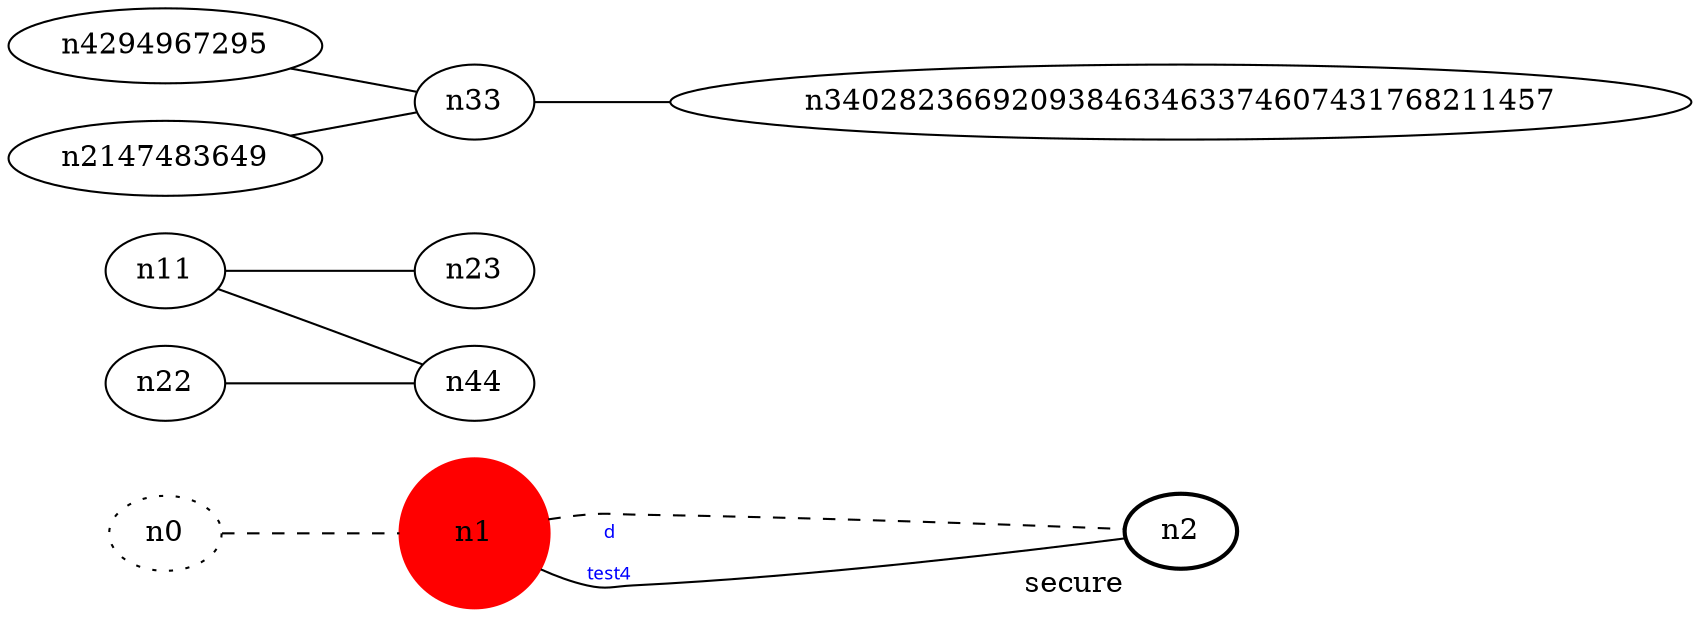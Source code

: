 graph test4 {
	rankdir=LR;
	fontcolor=blue; /* c0; c0; c0 -- c1 */
	n0 [style=dotted, fillcolor="#123456"]; // c2; c3; c2 -- c3
	n1 [height=1, width=1, color=red, style=filled];
	n2 [style=bold, xlabel="secure"];
	n0 -- n1 -- n2[style=dashed];
	n1 -- n2 [fontname="comic sans", label="d\n\l\G", fontcolor=blue, fontsize=9];
	n11 -- n23;
	n4294967295 -- n33;
	n11 -- n44;
	n2147483649 -- n33;
	n22 -- n44;
	n33 -- n340282366920938463463374607431768211457;
}
